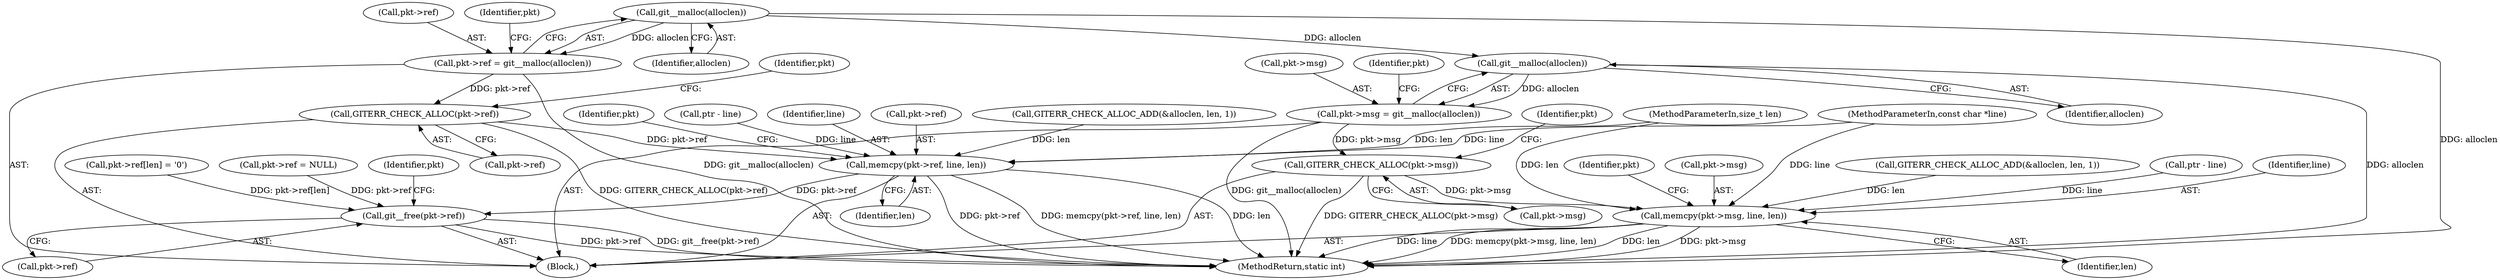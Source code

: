 digraph "0_libgit2_1f9a8510e1d2f20ed7334eeeddb92c4dd8e7c649@API" {
"1000152" [label="(Call,git__malloc(alloclen))"];
"1000148" [label="(Call,pkt->ref = git__malloc(alloclen))"];
"1000154" [label="(Call,GITERR_CHECK_ALLOC(pkt->ref))"];
"1000158" [label="(Call,memcpy(pkt->ref, line, len))"];
"1000229" [label="(Call,git__free(pkt->ref))"];
"1000198" [label="(Call,git__malloc(alloclen))"];
"1000194" [label="(Call,pkt->msg = git__malloc(alloclen))"];
"1000200" [label="(Call,GITERR_CHECK_ALLOC(pkt->msg))"];
"1000204" [label="(Call,memcpy(pkt->msg, line, len))"];
"1000162" [label="(Identifier,line)"];
"1000213" [label="(Identifier,pkt)"];
"1000200" [label="(Call,GITERR_CHECK_ALLOC(pkt->msg))"];
"1000104" [label="(MethodParameterIn,size_t len)"];
"1000105" [label="(Block,)"];
"1000194" [label="(Call,pkt->msg = git__malloc(alloclen))"];
"1000205" [label="(Call,pkt->msg)"];
"1000153" [label="(Identifier,alloclen)"];
"1000159" [label="(Call,pkt->ref)"];
"1000229" [label="(Call,git__free(pkt->ref))"];
"1000143" [label="(Call,GITERR_CHECK_ALLOC_ADD(&alloclen, len, 1))"];
"1000163" [label="(Identifier,len)"];
"1000198" [label="(Call,git__malloc(alloclen))"];
"1000167" [label="(Identifier,pkt)"];
"1000164" [label="(Call,pkt->ref[len] = '\0')"];
"1000154" [label="(Call,GITERR_CHECK_ALLOC(pkt->ref))"];
"1000103" [label="(MethodParameterIn,const char *line)"];
"1000158" [label="(Call,memcpy(pkt->ref, line, len))"];
"1000201" [label="(Call,pkt->msg)"];
"1000189" [label="(Call,GITERR_CHECK_ALLOC_ADD(&alloclen, len, 1))"];
"1000155" [label="(Call,pkt->ref)"];
"1000148" [label="(Call,pkt->ref = git__malloc(alloclen))"];
"1000186" [label="(Call,ptr - line)"];
"1000117" [label="(Call,pkt->ref = NULL)"];
"1000202" [label="(Identifier,pkt)"];
"1000238" [label="(MethodReturn,static int)"];
"1000209" [label="(Identifier,len)"];
"1000140" [label="(Call,ptr - line)"];
"1000160" [label="(Identifier,pkt)"];
"1000149" [label="(Call,pkt->ref)"];
"1000199" [label="(Identifier,alloclen)"];
"1000208" [label="(Identifier,line)"];
"1000195" [label="(Call,pkt->msg)"];
"1000156" [label="(Identifier,pkt)"];
"1000206" [label="(Identifier,pkt)"];
"1000230" [label="(Call,pkt->ref)"];
"1000204" [label="(Call,memcpy(pkt->msg, line, len))"];
"1000152" [label="(Call,git__malloc(alloclen))"];
"1000234" [label="(Identifier,pkt)"];
"1000152" -> "1000148"  [label="AST: "];
"1000152" -> "1000153"  [label="CFG: "];
"1000153" -> "1000152"  [label="AST: "];
"1000148" -> "1000152"  [label="CFG: "];
"1000152" -> "1000238"  [label="DDG: alloclen"];
"1000152" -> "1000148"  [label="DDG: alloclen"];
"1000152" -> "1000198"  [label="DDG: alloclen"];
"1000148" -> "1000105"  [label="AST: "];
"1000149" -> "1000148"  [label="AST: "];
"1000156" -> "1000148"  [label="CFG: "];
"1000148" -> "1000238"  [label="DDG: git__malloc(alloclen)"];
"1000148" -> "1000154"  [label="DDG: pkt->ref"];
"1000154" -> "1000105"  [label="AST: "];
"1000154" -> "1000155"  [label="CFG: "];
"1000155" -> "1000154"  [label="AST: "];
"1000160" -> "1000154"  [label="CFG: "];
"1000154" -> "1000238"  [label="DDG: GITERR_CHECK_ALLOC(pkt->ref)"];
"1000154" -> "1000158"  [label="DDG: pkt->ref"];
"1000158" -> "1000105"  [label="AST: "];
"1000158" -> "1000163"  [label="CFG: "];
"1000159" -> "1000158"  [label="AST: "];
"1000162" -> "1000158"  [label="AST: "];
"1000163" -> "1000158"  [label="AST: "];
"1000167" -> "1000158"  [label="CFG: "];
"1000158" -> "1000238"  [label="DDG: len"];
"1000158" -> "1000238"  [label="DDG: pkt->ref"];
"1000158" -> "1000238"  [label="DDG: memcpy(pkt->ref, line, len)"];
"1000140" -> "1000158"  [label="DDG: line"];
"1000103" -> "1000158"  [label="DDG: line"];
"1000143" -> "1000158"  [label="DDG: len"];
"1000104" -> "1000158"  [label="DDG: len"];
"1000158" -> "1000229"  [label="DDG: pkt->ref"];
"1000229" -> "1000105"  [label="AST: "];
"1000229" -> "1000230"  [label="CFG: "];
"1000230" -> "1000229"  [label="AST: "];
"1000234" -> "1000229"  [label="CFG: "];
"1000229" -> "1000238"  [label="DDG: git__free(pkt->ref)"];
"1000229" -> "1000238"  [label="DDG: pkt->ref"];
"1000117" -> "1000229"  [label="DDG: pkt->ref"];
"1000164" -> "1000229"  [label="DDG: pkt->ref[len]"];
"1000198" -> "1000194"  [label="AST: "];
"1000198" -> "1000199"  [label="CFG: "];
"1000199" -> "1000198"  [label="AST: "];
"1000194" -> "1000198"  [label="CFG: "];
"1000198" -> "1000238"  [label="DDG: alloclen"];
"1000198" -> "1000194"  [label="DDG: alloclen"];
"1000194" -> "1000105"  [label="AST: "];
"1000195" -> "1000194"  [label="AST: "];
"1000202" -> "1000194"  [label="CFG: "];
"1000194" -> "1000238"  [label="DDG: git__malloc(alloclen)"];
"1000194" -> "1000200"  [label="DDG: pkt->msg"];
"1000200" -> "1000105"  [label="AST: "];
"1000200" -> "1000201"  [label="CFG: "];
"1000201" -> "1000200"  [label="AST: "];
"1000206" -> "1000200"  [label="CFG: "];
"1000200" -> "1000238"  [label="DDG: GITERR_CHECK_ALLOC(pkt->msg)"];
"1000200" -> "1000204"  [label="DDG: pkt->msg"];
"1000204" -> "1000105"  [label="AST: "];
"1000204" -> "1000209"  [label="CFG: "];
"1000205" -> "1000204"  [label="AST: "];
"1000208" -> "1000204"  [label="AST: "];
"1000209" -> "1000204"  [label="AST: "];
"1000213" -> "1000204"  [label="CFG: "];
"1000204" -> "1000238"  [label="DDG: len"];
"1000204" -> "1000238"  [label="DDG: pkt->msg"];
"1000204" -> "1000238"  [label="DDG: line"];
"1000204" -> "1000238"  [label="DDG: memcpy(pkt->msg, line, len)"];
"1000186" -> "1000204"  [label="DDG: line"];
"1000103" -> "1000204"  [label="DDG: line"];
"1000189" -> "1000204"  [label="DDG: len"];
"1000104" -> "1000204"  [label="DDG: len"];
}
